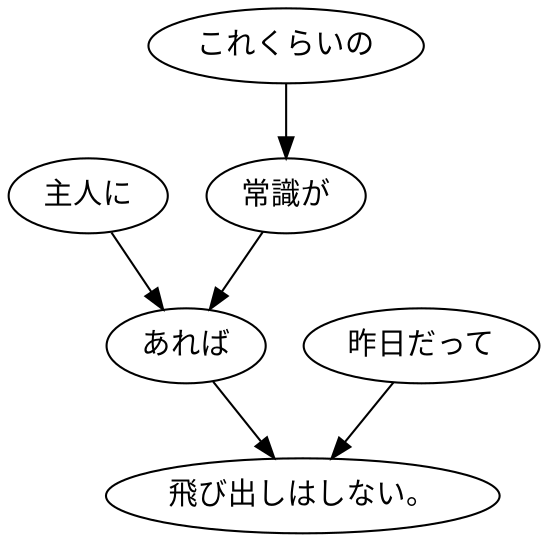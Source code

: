 digraph graph5116 {
	node0 [label="主人に"];
	node1 [label="これくらいの"];
	node2 [label="常識が"];
	node3 [label="あれば"];
	node4 [label="昨日だって"];
	node5 [label="飛び出しはしない。"];
	node0 -> node3;
	node1 -> node2;
	node2 -> node3;
	node3 -> node5;
	node4 -> node5;
}
